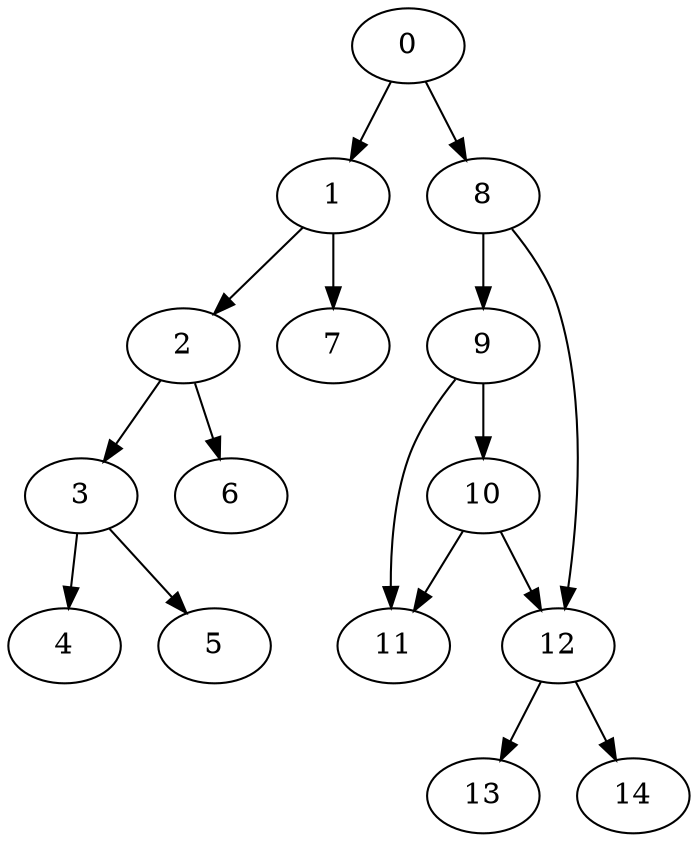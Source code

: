 digraph {
	0
	1
	2
	3
	4
	5
	6
	7
	8
	9
	10
	11
	12
	13
	14
	0 -> 8
	8 -> 9
	8 -> 12
	10 -> 12
	12 -> 14
	2 -> 6
	1 -> 7
	2 -> 3
	1 -> 2
	3 -> 5
	9 -> 10
	0 -> 1
	12 -> 13
	3 -> 4
	9 -> 11
	10 -> 11
}
